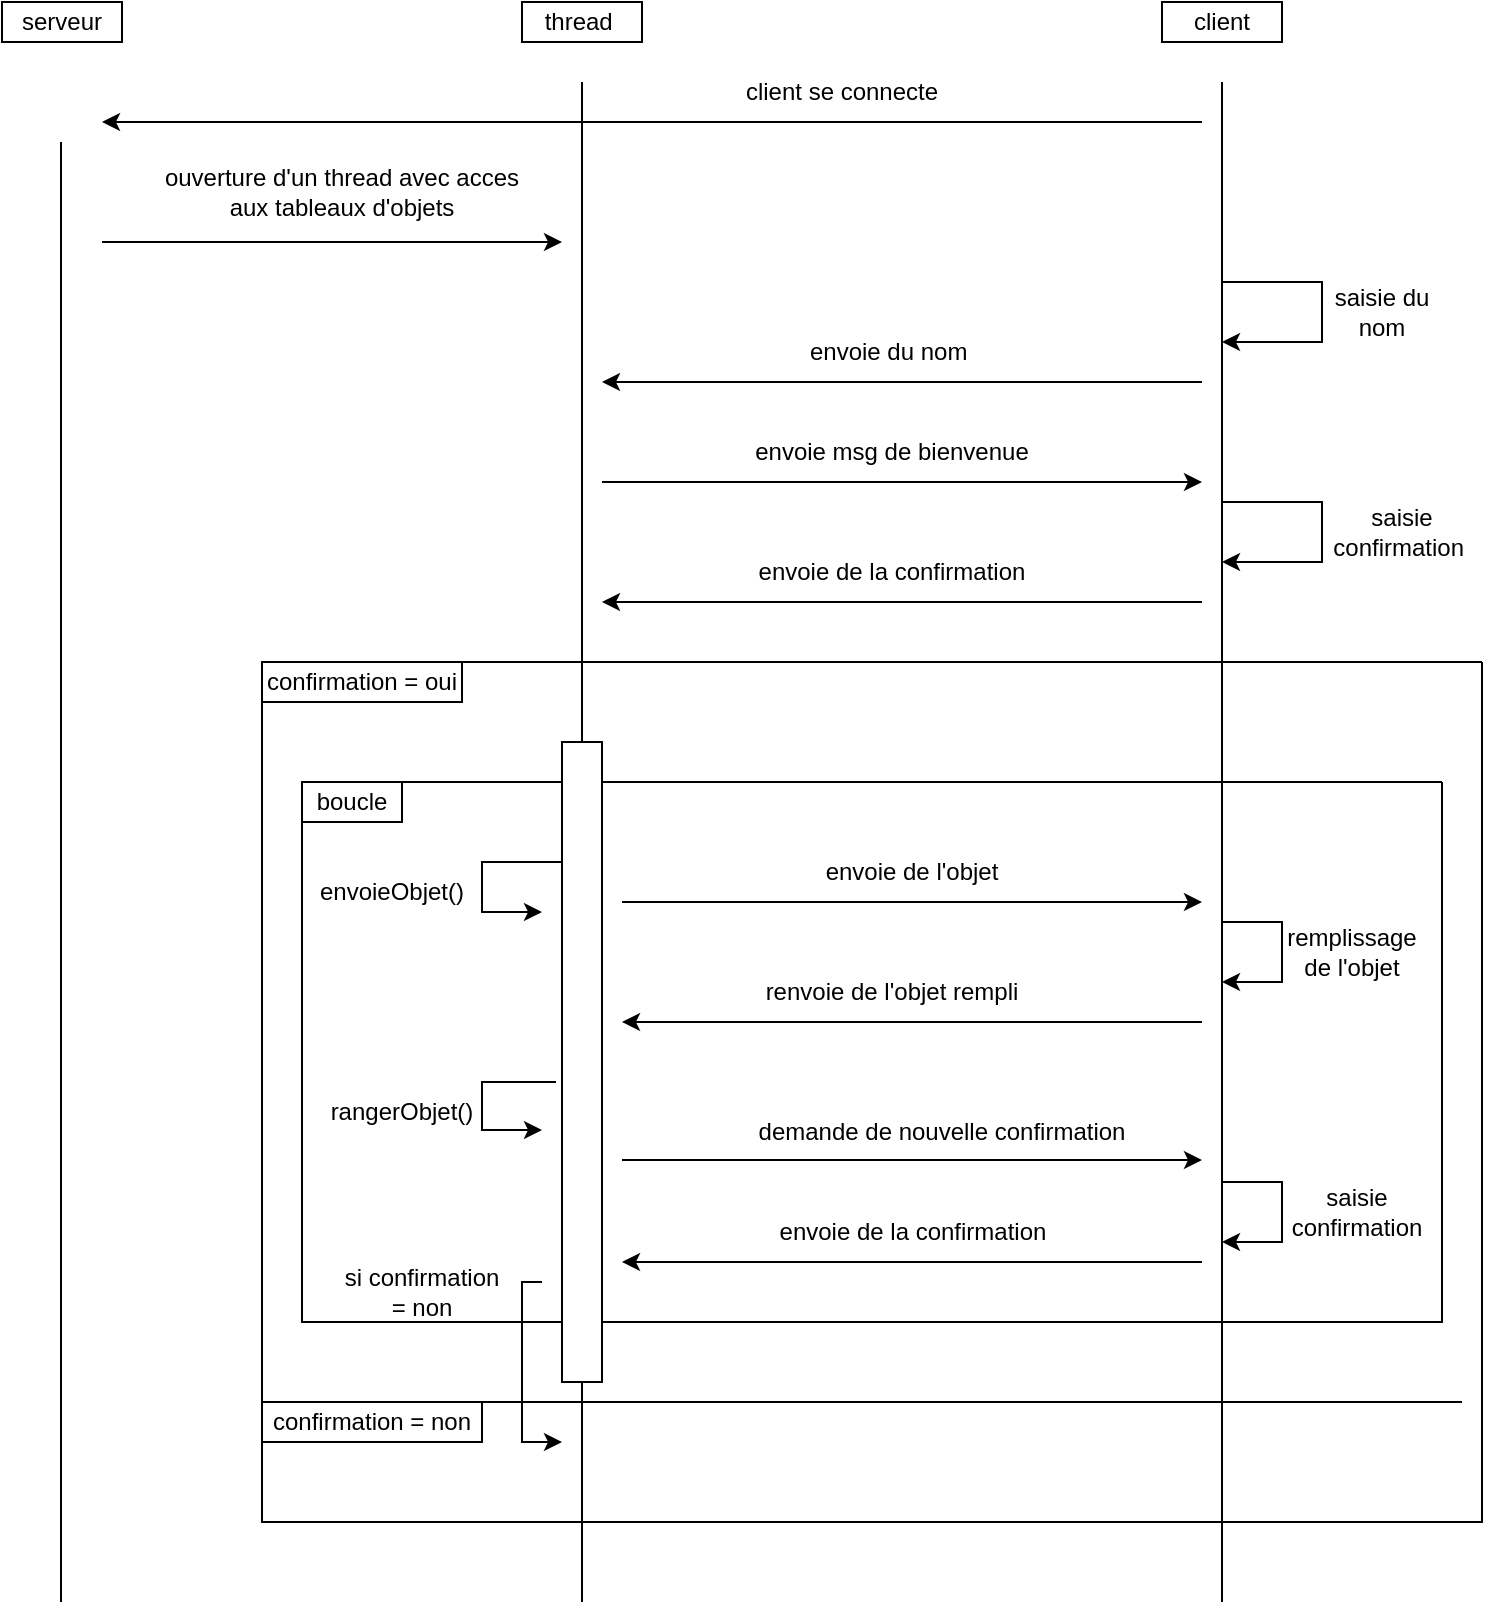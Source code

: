 <mxfile version="15.9.6" type="device"><diagram id="qFmlfU83pjnBibJ_hasC" name="Page-1"><mxGraphModel dx="1038" dy="547" grid="1" gridSize="10" guides="1" tooltips="1" connect="1" arrows="1" fold="1" page="1" pageScale="1" pageWidth="827" pageHeight="1169" math="0" shadow="0"><root><mxCell id="0"/><mxCell id="1" parent="0"/><mxCell id="7MwWP6gBUaEJrkby9tsp-1" value="serveur&lt;br&gt;" style="rounded=0;whiteSpace=wrap;html=1;" vertex="1" parent="1"><mxGeometry x="60" y="160" width="60" height="20" as="geometry"/></mxCell><mxCell id="7MwWP6gBUaEJrkby9tsp-2" value="thread&amp;nbsp;" style="rounded=0;whiteSpace=wrap;html=1;" vertex="1" parent="1"><mxGeometry x="320" y="160" width="60" height="20" as="geometry"/></mxCell><mxCell id="7MwWP6gBUaEJrkby9tsp-4" value="client" style="rounded=0;whiteSpace=wrap;html=1;" vertex="1" parent="1"><mxGeometry x="640" y="160" width="60" height="20" as="geometry"/></mxCell><mxCell id="7MwWP6gBUaEJrkby9tsp-6" value="" style="endArrow=none;html=1;rounded=0;" edge="1" parent="1"><mxGeometry width="50" height="50" relative="1" as="geometry"><mxPoint x="89.5" y="960" as="sourcePoint"/><mxPoint x="89.5" y="230" as="targetPoint"/></mxGeometry></mxCell><mxCell id="7MwWP6gBUaEJrkby9tsp-7" value="" style="endArrow=none;html=1;rounded=0;startArrow=none;" edge="1" parent="1"><mxGeometry width="50" height="50" relative="1" as="geometry"><mxPoint x="350" y="520" as="sourcePoint"/><mxPoint x="350" y="200" as="targetPoint"/></mxGeometry></mxCell><mxCell id="7MwWP6gBUaEJrkby9tsp-8" value="" style="endArrow=none;html=1;rounded=0;" edge="1" parent="1"><mxGeometry width="50" height="50" relative="1" as="geometry"><mxPoint x="670" y="960" as="sourcePoint"/><mxPoint x="670" y="200" as="targetPoint"/></mxGeometry></mxCell><mxCell id="7MwWP6gBUaEJrkby9tsp-9" value="" style="endArrow=classic;html=1;rounded=0;" edge="1" parent="1"><mxGeometry width="50" height="50" relative="1" as="geometry"><mxPoint x="660" y="220" as="sourcePoint"/><mxPoint x="110" y="220" as="targetPoint"/></mxGeometry></mxCell><mxCell id="7MwWP6gBUaEJrkby9tsp-11" value="client se connecte" style="text;html=1;strokeColor=none;fillColor=none;align=center;verticalAlign=middle;whiteSpace=wrap;rounded=0;" vertex="1" parent="1"><mxGeometry x="420" y="190" width="120" height="30" as="geometry"/></mxCell><mxCell id="7MwWP6gBUaEJrkby9tsp-12" value="" style="endArrow=classic;html=1;rounded=0;" edge="1" parent="1"><mxGeometry width="50" height="50" relative="1" as="geometry"><mxPoint x="110" y="280" as="sourcePoint"/><mxPoint x="340" y="280" as="targetPoint"/></mxGeometry></mxCell><mxCell id="7MwWP6gBUaEJrkby9tsp-14" value="ouverture d'un thread avec acces aux tableaux d'objets" style="text;html=1;strokeColor=none;fillColor=none;align=center;verticalAlign=middle;whiteSpace=wrap;rounded=0;" vertex="1" parent="1"><mxGeometry x="140" y="240" width="180" height="30" as="geometry"/></mxCell><mxCell id="7MwWP6gBUaEJrkby9tsp-15" value="" style="endArrow=classic;html=1;rounded=0;" edge="1" parent="1"><mxGeometry width="50" height="50" relative="1" as="geometry"><mxPoint x="660" y="350" as="sourcePoint"/><mxPoint x="360" y="350" as="targetPoint"/></mxGeometry></mxCell><mxCell id="7MwWP6gBUaEJrkby9tsp-16" value="envoie du nom&amp;nbsp;" style="text;html=1;strokeColor=none;fillColor=none;align=center;verticalAlign=middle;whiteSpace=wrap;rounded=0;" vertex="1" parent="1"><mxGeometry x="460" y="320" width="90" height="30" as="geometry"/></mxCell><mxCell id="7MwWP6gBUaEJrkby9tsp-17" value="" style="endArrow=classic;html=1;rounded=0;" edge="1" parent="1"><mxGeometry width="50" height="50" relative="1" as="geometry"><mxPoint x="360" y="400" as="sourcePoint"/><mxPoint x="660" y="400" as="targetPoint"/></mxGeometry></mxCell><mxCell id="7MwWP6gBUaEJrkby9tsp-18" value="envoie msg de bienvenue" style="text;html=1;strokeColor=none;fillColor=none;align=center;verticalAlign=middle;whiteSpace=wrap;rounded=0;" vertex="1" parent="1"><mxGeometry x="390" y="370" width="230" height="30" as="geometry"/></mxCell><mxCell id="7MwWP6gBUaEJrkby9tsp-19" value="" style="endArrow=classic;html=1;rounded=0;" edge="1" parent="1"><mxGeometry width="50" height="50" relative="1" as="geometry"><mxPoint x="660" y="460" as="sourcePoint"/><mxPoint x="360" y="460" as="targetPoint"/></mxGeometry></mxCell><mxCell id="7MwWP6gBUaEJrkby9tsp-20" value="" style="endArrow=classic;html=1;rounded=0;" edge="1" parent="1"><mxGeometry width="50" height="50" relative="1" as="geometry"><mxPoint x="670" y="300" as="sourcePoint"/><mxPoint x="670" y="330" as="targetPoint"/><Array as="points"><mxPoint x="720" y="300"/><mxPoint x="720" y="330"/></Array></mxGeometry></mxCell><mxCell id="7MwWP6gBUaEJrkby9tsp-21" value="" style="endArrow=classic;html=1;rounded=0;" edge="1" parent="1"><mxGeometry width="50" height="50" relative="1" as="geometry"><mxPoint x="670" y="410" as="sourcePoint"/><mxPoint x="670" y="440" as="targetPoint"/><Array as="points"><mxPoint x="720" y="410"/><mxPoint x="720" y="440"/></Array></mxGeometry></mxCell><mxCell id="7MwWP6gBUaEJrkby9tsp-22" value="saisie du nom" style="text;html=1;strokeColor=none;fillColor=none;align=center;verticalAlign=middle;whiteSpace=wrap;rounded=0;" vertex="1" parent="1"><mxGeometry x="720" y="300" width="60" height="30" as="geometry"/></mxCell><mxCell id="7MwWP6gBUaEJrkby9tsp-23" value="saisie confirmation&amp;nbsp;" style="text;html=1;strokeColor=none;fillColor=none;align=center;verticalAlign=middle;whiteSpace=wrap;rounded=0;" vertex="1" parent="1"><mxGeometry x="720" y="410" width="80" height="30" as="geometry"/></mxCell><mxCell id="7MwWP6gBUaEJrkby9tsp-24" value="envoie de la confirmation" style="text;html=1;strokeColor=none;fillColor=none;align=center;verticalAlign=middle;whiteSpace=wrap;rounded=0;" vertex="1" parent="1"><mxGeometry x="420" y="430" width="170" height="30" as="geometry"/></mxCell><mxCell id="7MwWP6gBUaEJrkby9tsp-28" value="" style="endArrow=none;html=1;rounded=0;" edge="1" parent="1"><mxGeometry width="50" height="50" relative="1" as="geometry"><mxPoint x="780" y="550" as="sourcePoint"/><mxPoint x="780" y="550" as="targetPoint"/><Array as="points"><mxPoint x="780" y="820"/><mxPoint x="210" y="820"/><mxPoint x="210" y="550"/></Array></mxGeometry></mxCell><mxCell id="7MwWP6gBUaEJrkby9tsp-29" value="boucle" style="rounded=0;whiteSpace=wrap;html=1;" vertex="1" parent="1"><mxGeometry x="210" y="550" width="50" height="20" as="geometry"/></mxCell><mxCell id="7MwWP6gBUaEJrkby9tsp-30" value="" style="rounded=0;whiteSpace=wrap;html=1;" vertex="1" parent="1"><mxGeometry x="340" y="530" width="20" height="320" as="geometry"/></mxCell><mxCell id="7MwWP6gBUaEJrkby9tsp-31" value="" style="endArrow=none;html=1;rounded=0;startArrow=none;" edge="1" parent="1" target="7MwWP6gBUaEJrkby9tsp-30"><mxGeometry width="50" height="50" relative="1" as="geometry"><mxPoint x="350" y="890" as="sourcePoint"/><mxPoint x="350" y="200" as="targetPoint"/></mxGeometry></mxCell><mxCell id="7MwWP6gBUaEJrkby9tsp-37" value="" style="endArrow=classic;html=1;rounded=0;" edge="1" parent="1"><mxGeometry width="50" height="50" relative="1" as="geometry"><mxPoint x="340" y="590" as="sourcePoint"/><mxPoint x="330" y="615" as="targetPoint"/><Array as="points"><mxPoint x="300" y="590"/><mxPoint x="300" y="615"/></Array></mxGeometry></mxCell><mxCell id="7MwWP6gBUaEJrkby9tsp-39" value="envoieObjet()" style="text;html=1;strokeColor=none;fillColor=none;align=center;verticalAlign=middle;whiteSpace=wrap;rounded=0;" vertex="1" parent="1"><mxGeometry x="210" y="590" width="90" height="30" as="geometry"/></mxCell><mxCell id="7MwWP6gBUaEJrkby9tsp-41" value="" style="endArrow=classic;html=1;rounded=0;" edge="1" parent="1"><mxGeometry width="50" height="50" relative="1" as="geometry"><mxPoint x="370" y="610" as="sourcePoint"/><mxPoint x="660" y="610" as="targetPoint"/></mxGeometry></mxCell><mxCell id="7MwWP6gBUaEJrkby9tsp-42" value="envoie de l'objet" style="text;html=1;strokeColor=none;fillColor=none;align=center;verticalAlign=middle;whiteSpace=wrap;rounded=0;" vertex="1" parent="1"><mxGeometry x="465" y="580" width="100" height="30" as="geometry"/></mxCell><mxCell id="7MwWP6gBUaEJrkby9tsp-44" value="" style="endArrow=classic;html=1;rounded=0;" edge="1" parent="1"><mxGeometry width="50" height="50" relative="1" as="geometry"><mxPoint x="670" y="620" as="sourcePoint"/><mxPoint x="670" y="650" as="targetPoint"/><Array as="points"><mxPoint x="700" y="620"/><mxPoint x="700" y="650"/></Array></mxGeometry></mxCell><mxCell id="7MwWP6gBUaEJrkby9tsp-45" value="remplissage de l'objet" style="text;html=1;strokeColor=none;fillColor=none;align=center;verticalAlign=middle;whiteSpace=wrap;rounded=0;" vertex="1" parent="1"><mxGeometry x="700" y="620" width="70" height="30" as="geometry"/></mxCell><mxCell id="7MwWP6gBUaEJrkby9tsp-46" value="" style="endArrow=classic;html=1;rounded=0;" edge="1" parent="1"><mxGeometry width="50" height="50" relative="1" as="geometry"><mxPoint x="660" y="670" as="sourcePoint"/><mxPoint x="370" y="670" as="targetPoint"/></mxGeometry></mxCell><mxCell id="7MwWP6gBUaEJrkby9tsp-47" value="renvoie de l'objet rempli" style="text;html=1;strokeColor=none;fillColor=none;align=center;verticalAlign=middle;whiteSpace=wrap;rounded=0;" vertex="1" parent="1"><mxGeometry x="430" y="640" width="150" height="30" as="geometry"/></mxCell><mxCell id="7MwWP6gBUaEJrkby9tsp-50" value="" style="endArrow=none;html=1;rounded=0;startArrow=none;" edge="1" parent="1" source="7MwWP6gBUaEJrkby9tsp-30"><mxGeometry width="50" height="50" relative="1" as="geometry"><mxPoint x="350" y="530" as="sourcePoint"/><mxPoint x="350" y="515" as="targetPoint"/></mxGeometry></mxCell><mxCell id="7MwWP6gBUaEJrkby9tsp-52" value="" style="endArrow=classic;html=1;rounded=0;" edge="1" parent="1"><mxGeometry width="50" height="50" relative="1" as="geometry"><mxPoint x="370" y="739" as="sourcePoint"/><mxPoint x="660" y="739" as="targetPoint"/></mxGeometry></mxCell><mxCell id="7MwWP6gBUaEJrkby9tsp-53" value="" style="endArrow=classic;html=1;rounded=0;" edge="1" parent="1"><mxGeometry width="50" height="50" relative="1" as="geometry"><mxPoint x="660" y="790" as="sourcePoint"/><mxPoint x="370" y="790" as="targetPoint"/></mxGeometry></mxCell><mxCell id="7MwWP6gBUaEJrkby9tsp-54" value="" style="endArrow=classic;html=1;rounded=0;" edge="1" parent="1"><mxGeometry width="50" height="50" relative="1" as="geometry"><mxPoint x="670" y="750" as="sourcePoint"/><mxPoint x="670" y="780" as="targetPoint"/><Array as="points"><mxPoint x="700" y="750"/><mxPoint x="700" y="780"/></Array></mxGeometry></mxCell><mxCell id="7MwWP6gBUaEJrkby9tsp-55" value="saisie confirmation" style="text;html=1;strokeColor=none;fillColor=none;align=center;verticalAlign=middle;whiteSpace=wrap;rounded=0;" vertex="1" parent="1"><mxGeometry x="705" y="750" width="65" height="30" as="geometry"/></mxCell><mxCell id="7MwWP6gBUaEJrkby9tsp-56" value="demande de nouvelle confirmation" style="text;html=1;strokeColor=none;fillColor=none;align=center;verticalAlign=middle;whiteSpace=wrap;rounded=0;" vertex="1" parent="1"><mxGeometry x="430" y="710" width="200" height="30" as="geometry"/></mxCell><mxCell id="7MwWP6gBUaEJrkby9tsp-57" value="envoie de la confirmation" style="text;html=1;strokeColor=none;fillColor=none;align=center;verticalAlign=middle;whiteSpace=wrap;rounded=0;" vertex="1" parent="1"><mxGeometry x="437.5" y="760" width="155" height="30" as="geometry"/></mxCell><mxCell id="7MwWP6gBUaEJrkby9tsp-59" value="" style="endArrow=classic;html=1;rounded=0;" edge="1" parent="1"><mxGeometry width="50" height="50" relative="1" as="geometry"><mxPoint x="337" y="700" as="sourcePoint"/><mxPoint x="330" y="724" as="targetPoint"/><Array as="points"><mxPoint x="300" y="700"/><mxPoint x="300" y="724"/></Array></mxGeometry></mxCell><mxCell id="7MwWP6gBUaEJrkby9tsp-60" value="rangerObjet()" style="text;html=1;strokeColor=none;fillColor=none;align=center;verticalAlign=middle;whiteSpace=wrap;rounded=0;" vertex="1" parent="1"><mxGeometry x="220" y="700" width="80" height="30" as="geometry"/></mxCell><mxCell id="7MwWP6gBUaEJrkby9tsp-61" style="edgeStyle=orthogonalEdgeStyle;rounded=0;orthogonalLoop=1;jettySize=auto;html=1;exitX=0.5;exitY=1;exitDx=0;exitDy=0;" edge="1" parent="1"><mxGeometry relative="1" as="geometry"><mxPoint x="255" y="910" as="sourcePoint"/><mxPoint x="255" y="910" as="targetPoint"/></mxGeometry></mxCell><mxCell id="7MwWP6gBUaEJrkby9tsp-62" value="" style="endArrow=none;html=1;rounded=0;" edge="1" parent="1"><mxGeometry width="50" height="50" relative="1" as="geometry"><mxPoint x="350" y="960" as="sourcePoint"/><mxPoint x="350" y="890" as="targetPoint"/></mxGeometry></mxCell><mxCell id="7MwWP6gBUaEJrkby9tsp-63" value="" style="endArrow=none;html=1;rounded=0;" edge="1" parent="1"><mxGeometry width="50" height="50" relative="1" as="geometry"><mxPoint x="800" y="490" as="sourcePoint"/><mxPoint x="800" y="490" as="targetPoint"/><Array as="points"><mxPoint x="800" y="920"/><mxPoint x="190" y="920"/><mxPoint x="190" y="490"/></Array></mxGeometry></mxCell><mxCell id="7MwWP6gBUaEJrkby9tsp-67" value="" style="endArrow=classic;html=1;rounded=0;" edge="1" parent="1"><mxGeometry width="50" height="50" relative="1" as="geometry"><mxPoint x="330" y="800" as="sourcePoint"/><mxPoint x="340" y="880" as="targetPoint"/><Array as="points"><mxPoint x="320" y="800"/><mxPoint x="320" y="880"/></Array></mxGeometry></mxCell><mxCell id="7MwWP6gBUaEJrkby9tsp-68" value="si confirmation = non" style="text;html=1;strokeColor=none;fillColor=none;align=center;verticalAlign=middle;whiteSpace=wrap;rounded=0;" vertex="1" parent="1"><mxGeometry x="230" y="790" width="80" height="30" as="geometry"/></mxCell><mxCell id="7MwWP6gBUaEJrkby9tsp-69" value="confirmation = oui" style="rounded=0;whiteSpace=wrap;html=1;" vertex="1" parent="1"><mxGeometry x="190" y="490" width="100" height="20" as="geometry"/></mxCell><mxCell id="7MwWP6gBUaEJrkby9tsp-70" value="confirmation = non" style="rounded=0;whiteSpace=wrap;html=1;" vertex="1" parent="1"><mxGeometry x="190" y="860" width="110" height="20" as="geometry"/></mxCell><mxCell id="7MwWP6gBUaEJrkby9tsp-71" value="" style="endArrow=none;html=1;rounded=0;" edge="1" parent="1"><mxGeometry width="50" height="50" relative="1" as="geometry"><mxPoint x="190" y="860" as="sourcePoint"/><mxPoint x="790" y="860" as="targetPoint"/></mxGeometry></mxCell></root></mxGraphModel></diagram></mxfile>